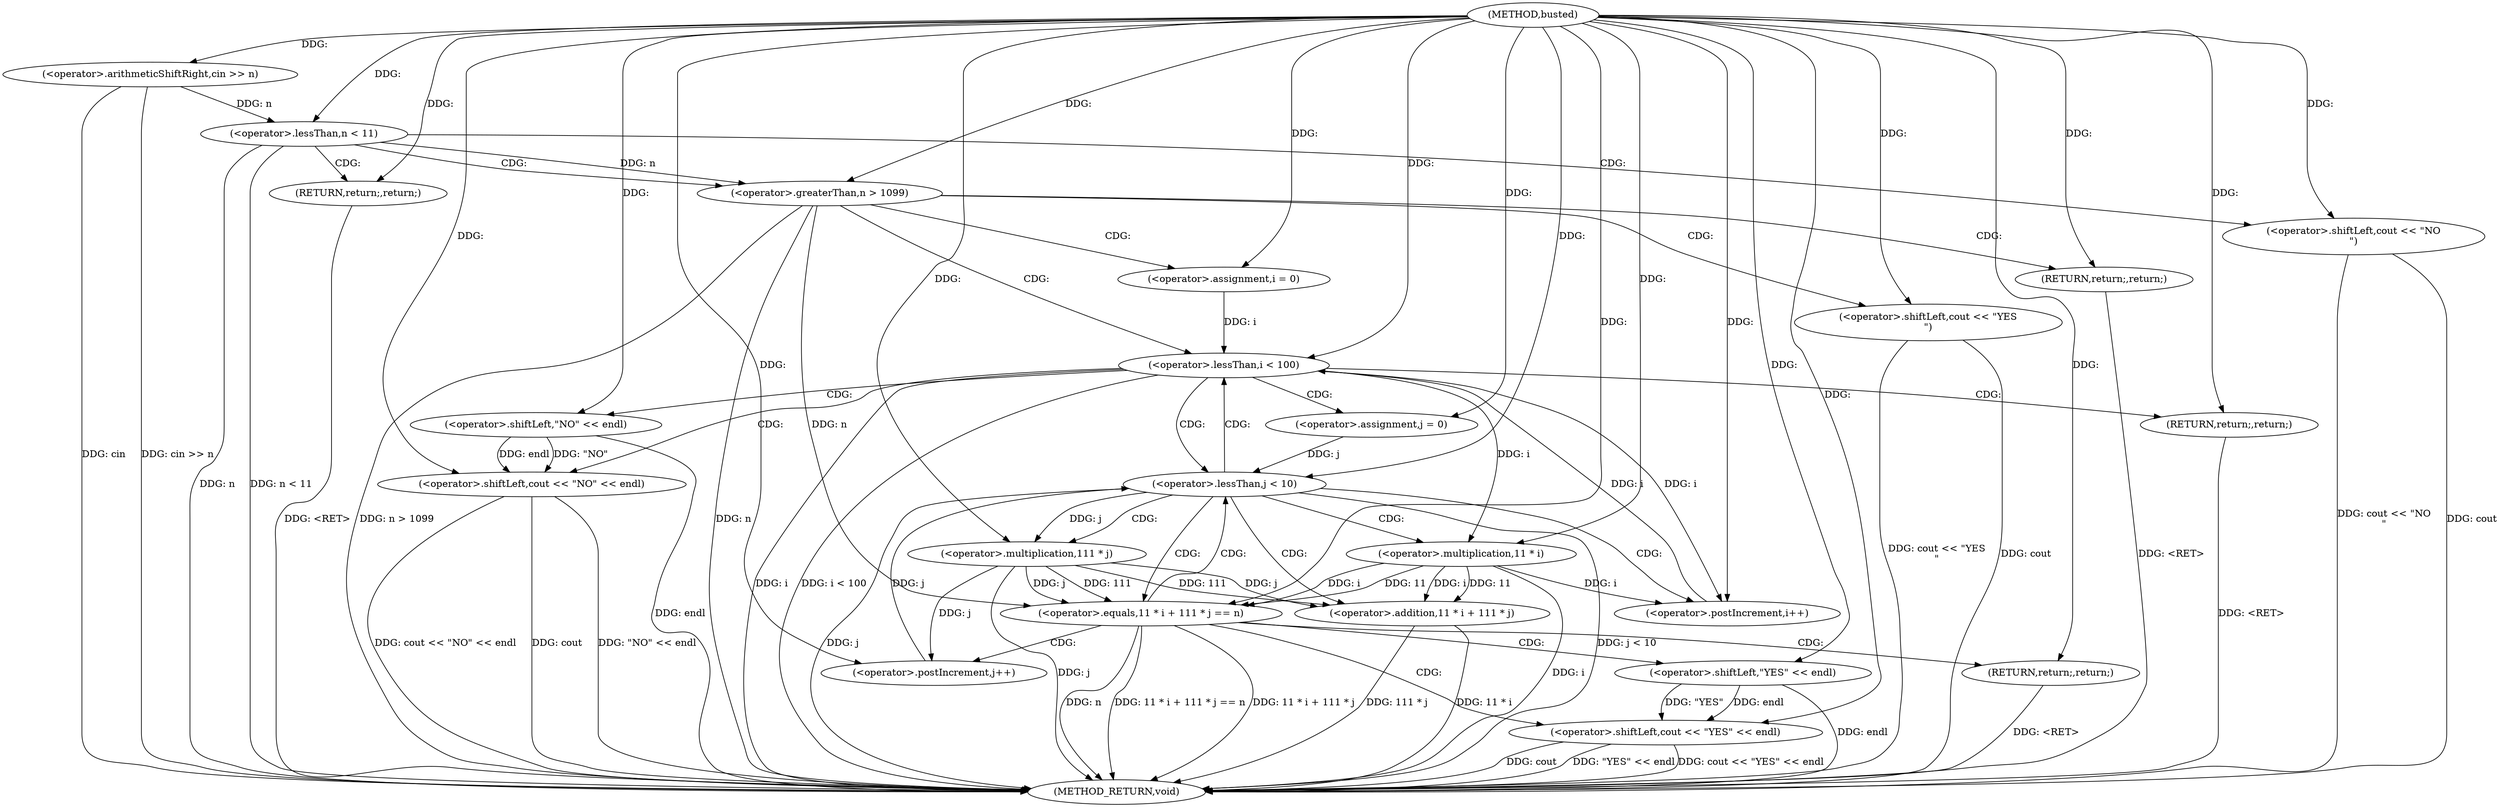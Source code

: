 digraph "busted" {  
"1000137" [label = "(METHOD,busted)" ]
"1000207" [label = "(METHOD_RETURN,void)" ]
"1000140" [label = "(<operator>.arithmeticShiftRight,cin >> n)" ]
"1000200" [label = "(<operator>.shiftLeft,cout << \"NO\" << endl)" ]
"1000205" [label = "(RETURN,return;,return;)" ]
"1000144" [label = "(<operator>.lessThan,n < 11)" ]
"1000153" [label = "(<operator>.greaterThan,n > 1099)" ]
"1000163" [label = "(<operator>.assignment,i = 0)" ]
"1000166" [label = "(<operator>.lessThan,i < 100)" ]
"1000169" [label = "(<operator>.postIncrement,i++)" ]
"1000148" [label = "(<operator>.shiftLeft,cout << \"NO\n\")" ]
"1000151" [label = "(RETURN,return;,return;)" ]
"1000157" [label = "(<operator>.shiftLeft,cout << \"YES\n\")" ]
"1000160" [label = "(RETURN,return;,return;)" ]
"1000202" [label = "(<operator>.shiftLeft,\"NO\" << endl)" ]
"1000174" [label = "(<operator>.assignment,j = 0)" ]
"1000177" [label = "(<operator>.lessThan,j < 10)" ]
"1000180" [label = "(<operator>.postIncrement,j++)" ]
"1000184" [label = "(<operator>.equals,11 * i + 111 * j == n)" ]
"1000194" [label = "(<operator>.shiftLeft,cout << \"YES\" << endl)" ]
"1000199" [label = "(RETURN,return;,return;)" ]
"1000185" [label = "(<operator>.addition,11 * i + 111 * j)" ]
"1000186" [label = "(<operator>.multiplication,11 * i)" ]
"1000189" [label = "(<operator>.multiplication,111 * j)" ]
"1000196" [label = "(<operator>.shiftLeft,\"YES\" << endl)" ]
  "1000205" -> "1000207"  [ label = "DDG: <RET>"] 
  "1000151" -> "1000207"  [ label = "DDG: <RET>"] 
  "1000160" -> "1000207"  [ label = "DDG: <RET>"] 
  "1000140" -> "1000207"  [ label = "DDG: cin >> n"] 
  "1000144" -> "1000207"  [ label = "DDG: n"] 
  "1000144" -> "1000207"  [ label = "DDG: n < 11"] 
  "1000153" -> "1000207"  [ label = "DDG: n"] 
  "1000153" -> "1000207"  [ label = "DDG: n > 1099"] 
  "1000166" -> "1000207"  [ label = "DDG: i"] 
  "1000166" -> "1000207"  [ label = "DDG: i < 100"] 
  "1000200" -> "1000207"  [ label = "DDG: cout"] 
  "1000202" -> "1000207"  [ label = "DDG: endl"] 
  "1000200" -> "1000207"  [ label = "DDG: \"NO\" << endl"] 
  "1000200" -> "1000207"  [ label = "DDG: cout << \"NO\" << endl"] 
  "1000177" -> "1000207"  [ label = "DDG: j"] 
  "1000177" -> "1000207"  [ label = "DDG: j < 10"] 
  "1000186" -> "1000207"  [ label = "DDG: i"] 
  "1000185" -> "1000207"  [ label = "DDG: 11 * i"] 
  "1000189" -> "1000207"  [ label = "DDG: j"] 
  "1000185" -> "1000207"  [ label = "DDG: 111 * j"] 
  "1000184" -> "1000207"  [ label = "DDG: 11 * i + 111 * j"] 
  "1000184" -> "1000207"  [ label = "DDG: n"] 
  "1000184" -> "1000207"  [ label = "DDG: 11 * i + 111 * j == n"] 
  "1000194" -> "1000207"  [ label = "DDG: cout"] 
  "1000196" -> "1000207"  [ label = "DDG: endl"] 
  "1000194" -> "1000207"  [ label = "DDG: \"YES\" << endl"] 
  "1000194" -> "1000207"  [ label = "DDG: cout << \"YES\" << endl"] 
  "1000157" -> "1000207"  [ label = "DDG: cout"] 
  "1000157" -> "1000207"  [ label = "DDG: cout << \"YES\n\""] 
  "1000148" -> "1000207"  [ label = "DDG: cout"] 
  "1000148" -> "1000207"  [ label = "DDG: cout << \"NO\n\""] 
  "1000199" -> "1000207"  [ label = "DDG: <RET>"] 
  "1000140" -> "1000207"  [ label = "DDG: cin"] 
  "1000137" -> "1000205"  [ label = "DDG: "] 
  "1000137" -> "1000140"  [ label = "DDG: "] 
  "1000137" -> "1000163"  [ label = "DDG: "] 
  "1000137" -> "1000200"  [ label = "DDG: "] 
  "1000202" -> "1000200"  [ label = "DDG: \"NO\""] 
  "1000202" -> "1000200"  [ label = "DDG: endl"] 
  "1000140" -> "1000144"  [ label = "DDG: n"] 
  "1000137" -> "1000144"  [ label = "DDG: "] 
  "1000137" -> "1000151"  [ label = "DDG: "] 
  "1000144" -> "1000153"  [ label = "DDG: n"] 
  "1000137" -> "1000153"  [ label = "DDG: "] 
  "1000137" -> "1000160"  [ label = "DDG: "] 
  "1000163" -> "1000166"  [ label = "DDG: i"] 
  "1000169" -> "1000166"  [ label = "DDG: i"] 
  "1000137" -> "1000166"  [ label = "DDG: "] 
  "1000166" -> "1000169"  [ label = "DDG: i"] 
  "1000186" -> "1000169"  [ label = "DDG: i"] 
  "1000137" -> "1000169"  [ label = "DDG: "] 
  "1000137" -> "1000202"  [ label = "DDG: "] 
  "1000137" -> "1000148"  [ label = "DDG: "] 
  "1000137" -> "1000157"  [ label = "DDG: "] 
  "1000137" -> "1000174"  [ label = "DDG: "] 
  "1000174" -> "1000177"  [ label = "DDG: j"] 
  "1000180" -> "1000177"  [ label = "DDG: j"] 
  "1000137" -> "1000177"  [ label = "DDG: "] 
  "1000189" -> "1000180"  [ label = "DDG: j"] 
  "1000137" -> "1000180"  [ label = "DDG: "] 
  "1000186" -> "1000184"  [ label = "DDG: i"] 
  "1000186" -> "1000184"  [ label = "DDG: 11"] 
  "1000189" -> "1000184"  [ label = "DDG: j"] 
  "1000189" -> "1000184"  [ label = "DDG: 111"] 
  "1000153" -> "1000184"  [ label = "DDG: n"] 
  "1000137" -> "1000184"  [ label = "DDG: "] 
  "1000137" -> "1000199"  [ label = "DDG: "] 
  "1000186" -> "1000185"  [ label = "DDG: i"] 
  "1000186" -> "1000185"  [ label = "DDG: 11"] 
  "1000189" -> "1000185"  [ label = "DDG: j"] 
  "1000189" -> "1000185"  [ label = "DDG: 111"] 
  "1000137" -> "1000194"  [ label = "DDG: "] 
  "1000196" -> "1000194"  [ label = "DDG: endl"] 
  "1000196" -> "1000194"  [ label = "DDG: \"YES\""] 
  "1000137" -> "1000186"  [ label = "DDG: "] 
  "1000166" -> "1000186"  [ label = "DDG: i"] 
  "1000137" -> "1000189"  [ label = "DDG: "] 
  "1000177" -> "1000189"  [ label = "DDG: j"] 
  "1000137" -> "1000196"  [ label = "DDG: "] 
  "1000144" -> "1000153"  [ label = "CDG: "] 
  "1000144" -> "1000148"  [ label = "CDG: "] 
  "1000144" -> "1000151"  [ label = "CDG: "] 
  "1000153" -> "1000166"  [ label = "CDG: "] 
  "1000153" -> "1000157"  [ label = "CDG: "] 
  "1000153" -> "1000163"  [ label = "CDG: "] 
  "1000153" -> "1000160"  [ label = "CDG: "] 
  "1000166" -> "1000200"  [ label = "CDG: "] 
  "1000166" -> "1000174"  [ label = "CDG: "] 
  "1000166" -> "1000205"  [ label = "CDG: "] 
  "1000166" -> "1000202"  [ label = "CDG: "] 
  "1000166" -> "1000177"  [ label = "CDG: "] 
  "1000177" -> "1000186"  [ label = "CDG: "] 
  "1000177" -> "1000166"  [ label = "CDG: "] 
  "1000177" -> "1000189"  [ label = "CDG: "] 
  "1000177" -> "1000169"  [ label = "CDG: "] 
  "1000177" -> "1000184"  [ label = "CDG: "] 
  "1000177" -> "1000185"  [ label = "CDG: "] 
  "1000184" -> "1000199"  [ label = "CDG: "] 
  "1000184" -> "1000180"  [ label = "CDG: "] 
  "1000184" -> "1000196"  [ label = "CDG: "] 
  "1000184" -> "1000194"  [ label = "CDG: "] 
  "1000184" -> "1000177"  [ label = "CDG: "] 
}
